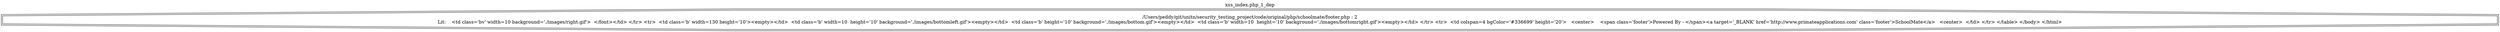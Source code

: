 digraph cfg {
  label="xss_index.php_1_dep";
  labelloc=t;
  n1 [shape=doubleoctagon, label="/Users/peddy/git/unitn/security_testing_project/code/original/php/schoolmate/footer.php : 2\nLit:    <td class='bv' width=10 background='./images/right.gif'>&nbsp;&nbsp;</font></td> </tr> <tr>  <td class='b' width=130 height='10'><empty></td>  <td class='b' width=10  height='10' background='./images/bottomleft.gif'><empty></td>  <td class='b' height='10' background='./images/bottom.gif'><empty></td>  <td class='b' width=10  height='10' background='./images/bottomright.gif'><empty></td> </tr> <tr>  <td colspan=4 bgColor='#336699' height='20'>   <center>    <span class='footer'>Powered By - </span><a target='_BLANK' href='http://www.primateapplications.com' class='footer'>SchoolMate</a>   <center>  </td> </tr> </table> </body> </html>\n"];
}
